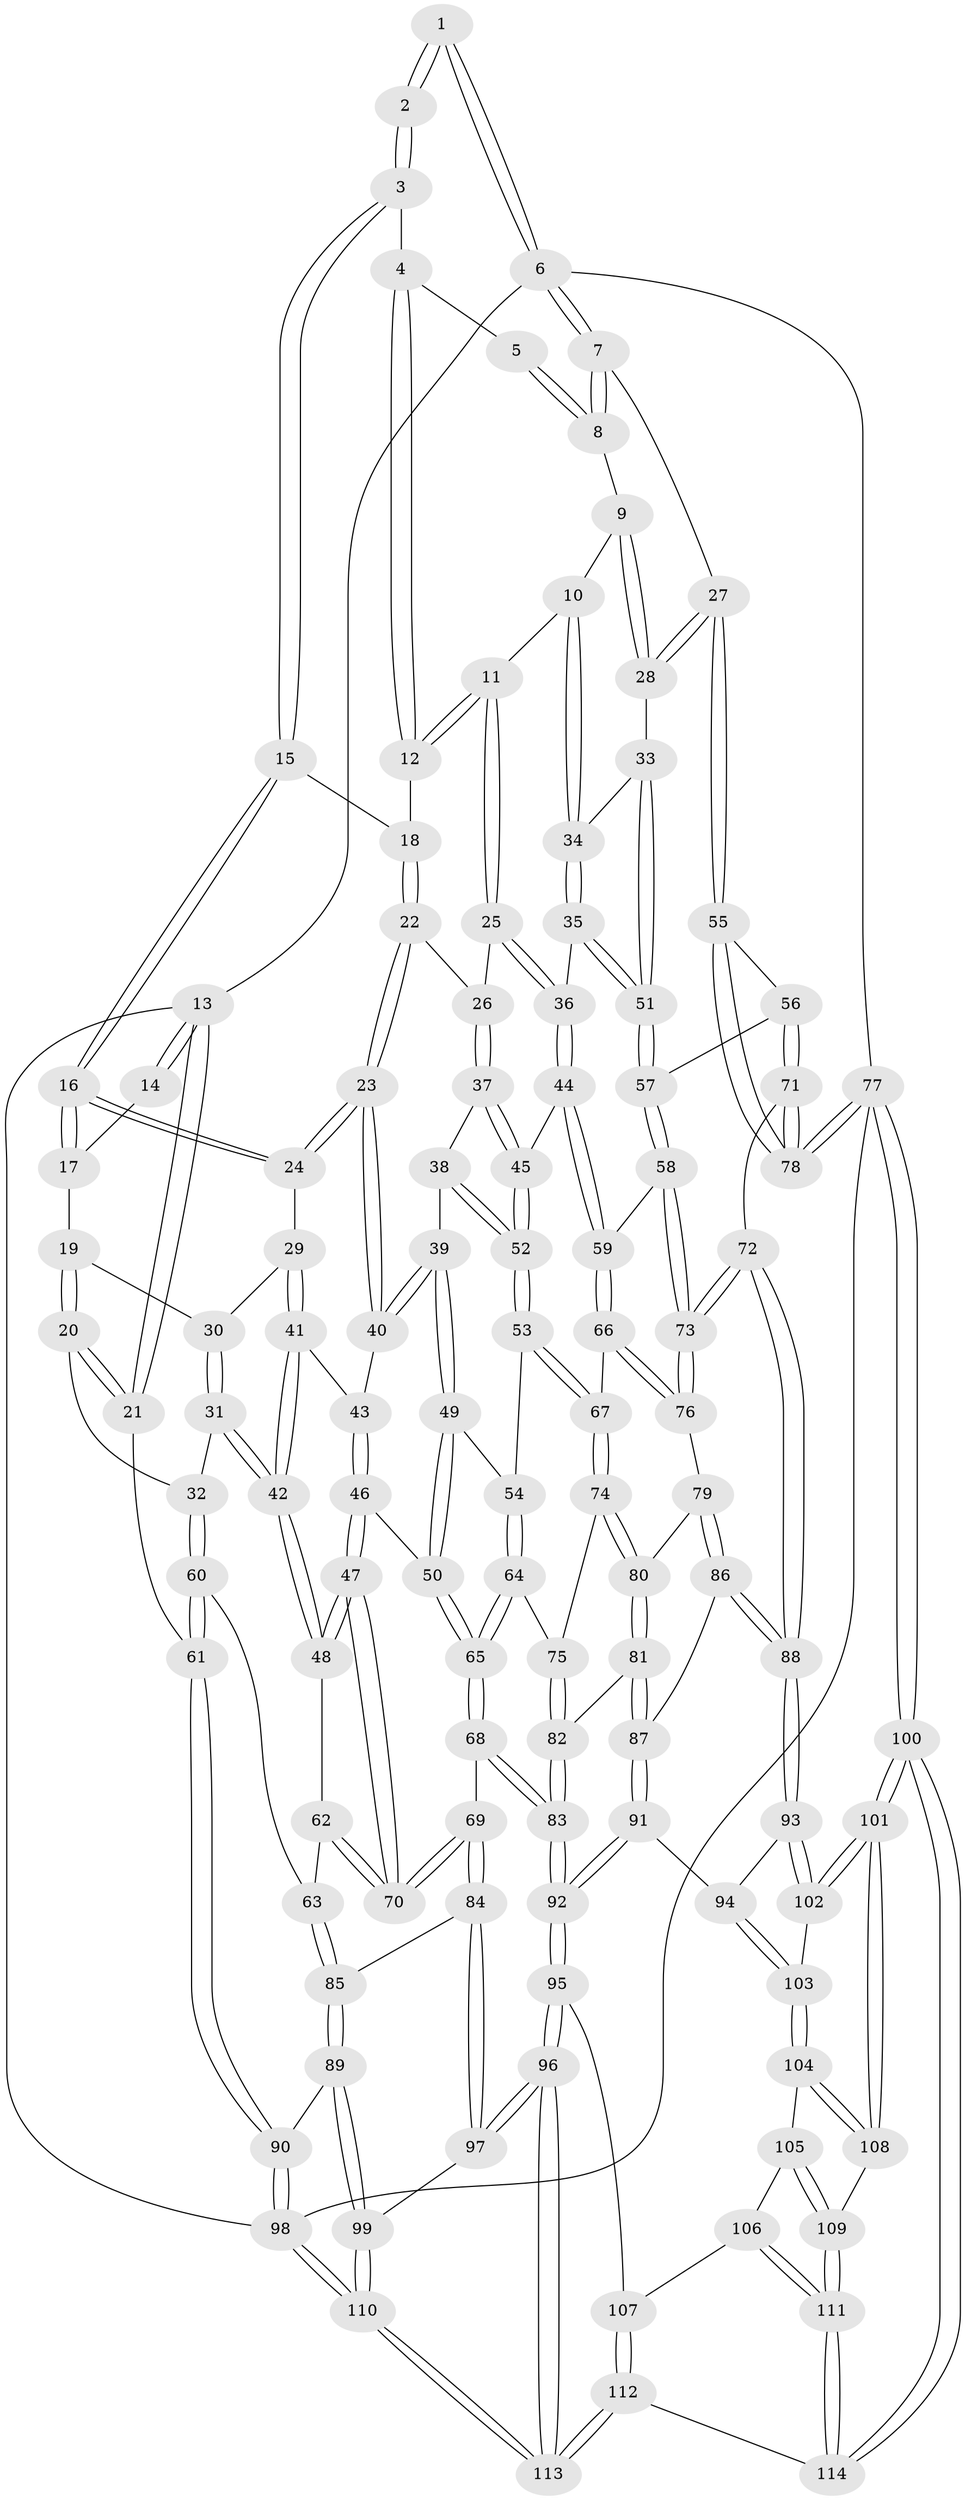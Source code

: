 // Generated by graph-tools (version 1.1) at 2025/17/03/09/25 04:17:03]
// undirected, 114 vertices, 282 edges
graph export_dot {
graph [start="1"]
  node [color=gray90,style=filled];
  1 [pos="+0.9969813549495123+0"];
  2 [pos="+0.5102061432857683+0"];
  3 [pos="+0.5177429619036225+0"];
  4 [pos="+0.8087682862833275+0.05811349822827033"];
  5 [pos="+0.8868869791646824+0"];
  6 [pos="+1+0"];
  7 [pos="+1+0.19355801275162812"];
  8 [pos="+0.9051512125668314+0.10483321179256384"];
  9 [pos="+0.8792215602686381+0.1731980059304458"];
  10 [pos="+0.8038553248001841+0.1827025953083478"];
  11 [pos="+0.7674885277943525+0.1827600757591381"];
  12 [pos="+0.7511002247006396+0.13417237621067363"];
  13 [pos="+0+0"];
  14 [pos="+0.1732125326937318+0"];
  15 [pos="+0.5247101158598397+0"];
  16 [pos="+0.3246926422705257+0.17271597571147393"];
  17 [pos="+0.19582461176713484+0.06957964794942184"];
  18 [pos="+0.5378017267413452+0"];
  19 [pos="+0.1458496514608954+0.16183286771211208"];
  20 [pos="+0.06590656671176343+0.22487386897158868"];
  21 [pos="+0+0.17523798602976928"];
  22 [pos="+0.5333352771006404+0.17932874849331162"];
  23 [pos="+0.4786507302759581+0.23486857668582084"];
  24 [pos="+0.32810172575865626+0.19568008664341846"];
  25 [pos="+0.7387932520440657+0.24445508215275932"];
  26 [pos="+0.6071935138437436+0.23895217533798085"];
  27 [pos="+1+0.28665568570458716"];
  28 [pos="+1+0.2850957411410061"];
  29 [pos="+0.30394484601007493+0.2444487365619378"];
  30 [pos="+0.20516746491664825+0.21251479129723097"];
  31 [pos="+0.1992805890663029+0.3764075605860185"];
  32 [pos="+0.15961331836352669+0.3730519619041969"];
  33 [pos="+0.9190833236769733+0.33190109538681145"];
  34 [pos="+0.9185764666703764+0.33190446266770784"];
  35 [pos="+0.7704643287809574+0.349800316374595"];
  36 [pos="+0.7653013986744859+0.34970501145434485"];
  37 [pos="+0.59892135117378+0.30938412468277254"];
  38 [pos="+0.5335436849499918+0.3657042591763532"];
  39 [pos="+0.523319284570009+0.3644439293689069"];
  40 [pos="+0.462925491245961+0.3063084581890943"];
  41 [pos="+0.2998383899832272+0.2929438648723437"];
  42 [pos="+0.20651886586866985+0.37790469066373406"];
  43 [pos="+0.4034488712793952+0.339911895339221"];
  44 [pos="+0.7296498324996155+0.40389262010747096"];
  45 [pos="+0.6971120176533566+0.4075819025956508"];
  46 [pos="+0.38969633189950315+0.4460008368930412"];
  47 [pos="+0.31048931587813133+0.4938928156493636"];
  48 [pos="+0.2567115307190861+0.44635870728670124"];
  49 [pos="+0.4772663325443859+0.44914325140625366"];
  50 [pos="+0.42198115217447074+0.4544305527759735"];
  51 [pos="+0.9005275409979353+0.46864299368781087"];
  52 [pos="+0.6190970618908535+0.4435657303509533"];
  53 [pos="+0.6005455279716336+0.4761863035780226"];
  54 [pos="+0.48674297664319155+0.457225472219085"];
  55 [pos="+1+0.47181323907705025"];
  56 [pos="+0.923803001746609+0.4877015701714534"];
  57 [pos="+0.900652223611525+0.4695193456029631"];
  58 [pos="+0.7893095621634486+0.5024562854819445"];
  59 [pos="+0.7552688388418003+0.4675300275813918"];
  60 [pos="+0+0.529317296980862"];
  61 [pos="+0+0.5549052258838383"];
  62 [pos="+0.1687062381914965+0.5297924306593798"];
  63 [pos="+0.11580779937206327+0.5727435717662409"];
  64 [pos="+0.5127822839822268+0.5685162714733937"];
  65 [pos="+0.47823586859788114+0.5890631222808154"];
  66 [pos="+0.6744595304227684+0.5649374470283433"];
  67 [pos="+0.5928917877946233+0.5420397699393059"];
  68 [pos="+0.43903078942007423+0.6328629489991243"];
  69 [pos="+0.3160454748742844+0.6324789721075563"];
  70 [pos="+0.31231139851665307+0.5558130717835394"];
  71 [pos="+0.8709788498458078+0.6767188458188562"];
  72 [pos="+0.8390586898148968+0.6733838363432793"];
  73 [pos="+0.8289689443289966+0.6620243178046537"];
  74 [pos="+0.5809801591029131+0.5547250231860719"];
  75 [pos="+0.5619679803144344+0.5602881610851982"];
  76 [pos="+0.7104336008489238+0.6237377730524736"];
  77 [pos="+1+1"];
  78 [pos="+1+0.8216525255188039"];
  79 [pos="+0.6415588505117084+0.6599165330652429"];
  80 [pos="+0.6161390285343594+0.6558193921911839"];
  81 [pos="+0.579267907487373+0.6877866182956178"];
  82 [pos="+0.550299898895241+0.6995290935316619"];
  83 [pos="+0.5141480684666433+0.720460257673688"];
  84 [pos="+0.2808884033348148+0.6720086539368715"];
  85 [pos="+0.2700917582747924+0.6723539942100535"];
  86 [pos="+0.663439164625685+0.714785768931687"];
  87 [pos="+0.6361848299553633+0.7406063094713656"];
  88 [pos="+0.7716955127415873+0.7465804585576167"];
  89 [pos="+0.11409820894299469+0.7645958029181216"];
  90 [pos="+0+0.6763068168957405"];
  91 [pos="+0.6268161609158212+0.778381739841608"];
  92 [pos="+0.5155787721993201+0.7760402198512147"];
  93 [pos="+0.7529451167697343+0.7882671245286695"];
  94 [pos="+0.6430952606699438+0.7931348428919053"];
  95 [pos="+0.4848571186074766+0.843356848384459"];
  96 [pos="+0.3518715730638921+0.8752278776928609"];
  97 [pos="+0.34614091996783+0.8692576100052989"];
  98 [pos="+0+1"];
  99 [pos="+0.14363405352526884+0.8808656496262675"];
  100 [pos="+1+1"];
  101 [pos="+0.7836357434777793+0.9289084890990976"];
  102 [pos="+0.7542396283459752+0.8237948271528399"];
  103 [pos="+0.6285010782144173+0.8702462669738175"];
  104 [pos="+0.6273540693200158+0.8721177306934847"];
  105 [pos="+0.6217178009877888+0.8748210409935658"];
  106 [pos="+0.5302288821577441+0.8726599009419399"];
  107 [pos="+0.496615524156908+0.8536531185220089"];
  108 [pos="+0.7252705948838065+0.9320867552695369"];
  109 [pos="+0.6309721816540557+0.9817900355988013"];
  110 [pos="+0+1"];
  111 [pos="+0.597263720961293+1"];
  112 [pos="+0.5104783914610531+1"];
  113 [pos="+0.32252533580029064+1"];
  114 [pos="+0.5557271155389836+1"];
  1 -- 2;
  1 -- 2;
  1 -- 6;
  1 -- 6;
  2 -- 3;
  2 -- 3;
  3 -- 4;
  3 -- 15;
  3 -- 15;
  4 -- 5;
  4 -- 12;
  4 -- 12;
  5 -- 8;
  5 -- 8;
  6 -- 7;
  6 -- 7;
  6 -- 13;
  6 -- 77;
  7 -- 8;
  7 -- 8;
  7 -- 27;
  8 -- 9;
  9 -- 10;
  9 -- 28;
  9 -- 28;
  10 -- 11;
  10 -- 34;
  10 -- 34;
  11 -- 12;
  11 -- 12;
  11 -- 25;
  11 -- 25;
  12 -- 18;
  13 -- 14;
  13 -- 14;
  13 -- 21;
  13 -- 21;
  13 -- 98;
  14 -- 17;
  15 -- 16;
  15 -- 16;
  15 -- 18;
  16 -- 17;
  16 -- 17;
  16 -- 24;
  16 -- 24;
  17 -- 19;
  18 -- 22;
  18 -- 22;
  19 -- 20;
  19 -- 20;
  19 -- 30;
  20 -- 21;
  20 -- 21;
  20 -- 32;
  21 -- 61;
  22 -- 23;
  22 -- 23;
  22 -- 26;
  23 -- 24;
  23 -- 24;
  23 -- 40;
  23 -- 40;
  24 -- 29;
  25 -- 26;
  25 -- 36;
  25 -- 36;
  26 -- 37;
  26 -- 37;
  27 -- 28;
  27 -- 28;
  27 -- 55;
  27 -- 55;
  28 -- 33;
  29 -- 30;
  29 -- 41;
  29 -- 41;
  30 -- 31;
  30 -- 31;
  31 -- 32;
  31 -- 42;
  31 -- 42;
  32 -- 60;
  32 -- 60;
  33 -- 34;
  33 -- 51;
  33 -- 51;
  34 -- 35;
  34 -- 35;
  35 -- 36;
  35 -- 51;
  35 -- 51;
  36 -- 44;
  36 -- 44;
  37 -- 38;
  37 -- 45;
  37 -- 45;
  38 -- 39;
  38 -- 52;
  38 -- 52;
  39 -- 40;
  39 -- 40;
  39 -- 49;
  39 -- 49;
  40 -- 43;
  41 -- 42;
  41 -- 42;
  41 -- 43;
  42 -- 48;
  42 -- 48;
  43 -- 46;
  43 -- 46;
  44 -- 45;
  44 -- 59;
  44 -- 59;
  45 -- 52;
  45 -- 52;
  46 -- 47;
  46 -- 47;
  46 -- 50;
  47 -- 48;
  47 -- 48;
  47 -- 70;
  47 -- 70;
  48 -- 62;
  49 -- 50;
  49 -- 50;
  49 -- 54;
  50 -- 65;
  50 -- 65;
  51 -- 57;
  51 -- 57;
  52 -- 53;
  52 -- 53;
  53 -- 54;
  53 -- 67;
  53 -- 67;
  54 -- 64;
  54 -- 64;
  55 -- 56;
  55 -- 78;
  55 -- 78;
  56 -- 57;
  56 -- 71;
  56 -- 71;
  57 -- 58;
  57 -- 58;
  58 -- 59;
  58 -- 73;
  58 -- 73;
  59 -- 66;
  59 -- 66;
  60 -- 61;
  60 -- 61;
  60 -- 63;
  61 -- 90;
  61 -- 90;
  62 -- 63;
  62 -- 70;
  62 -- 70;
  63 -- 85;
  63 -- 85;
  64 -- 65;
  64 -- 65;
  64 -- 75;
  65 -- 68;
  65 -- 68;
  66 -- 67;
  66 -- 76;
  66 -- 76;
  67 -- 74;
  67 -- 74;
  68 -- 69;
  68 -- 83;
  68 -- 83;
  69 -- 70;
  69 -- 70;
  69 -- 84;
  69 -- 84;
  71 -- 72;
  71 -- 78;
  71 -- 78;
  72 -- 73;
  72 -- 73;
  72 -- 88;
  72 -- 88;
  73 -- 76;
  73 -- 76;
  74 -- 75;
  74 -- 80;
  74 -- 80;
  75 -- 82;
  75 -- 82;
  76 -- 79;
  77 -- 78;
  77 -- 78;
  77 -- 100;
  77 -- 100;
  77 -- 98;
  79 -- 80;
  79 -- 86;
  79 -- 86;
  80 -- 81;
  80 -- 81;
  81 -- 82;
  81 -- 87;
  81 -- 87;
  82 -- 83;
  82 -- 83;
  83 -- 92;
  83 -- 92;
  84 -- 85;
  84 -- 97;
  84 -- 97;
  85 -- 89;
  85 -- 89;
  86 -- 87;
  86 -- 88;
  86 -- 88;
  87 -- 91;
  87 -- 91;
  88 -- 93;
  88 -- 93;
  89 -- 90;
  89 -- 99;
  89 -- 99;
  90 -- 98;
  90 -- 98;
  91 -- 92;
  91 -- 92;
  91 -- 94;
  92 -- 95;
  92 -- 95;
  93 -- 94;
  93 -- 102;
  93 -- 102;
  94 -- 103;
  94 -- 103;
  95 -- 96;
  95 -- 96;
  95 -- 107;
  96 -- 97;
  96 -- 97;
  96 -- 113;
  96 -- 113;
  97 -- 99;
  98 -- 110;
  98 -- 110;
  99 -- 110;
  99 -- 110;
  100 -- 101;
  100 -- 101;
  100 -- 114;
  100 -- 114;
  101 -- 102;
  101 -- 102;
  101 -- 108;
  101 -- 108;
  102 -- 103;
  103 -- 104;
  103 -- 104;
  104 -- 105;
  104 -- 108;
  104 -- 108;
  105 -- 106;
  105 -- 109;
  105 -- 109;
  106 -- 107;
  106 -- 111;
  106 -- 111;
  107 -- 112;
  107 -- 112;
  108 -- 109;
  109 -- 111;
  109 -- 111;
  110 -- 113;
  110 -- 113;
  111 -- 114;
  111 -- 114;
  112 -- 113;
  112 -- 113;
  112 -- 114;
}
